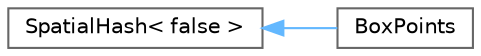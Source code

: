 digraph "Graphical Class Hierarchy"
{
 // LATEX_PDF_SIZE
  bgcolor="transparent";
  edge [fontname=Helvetica,fontsize=10,labelfontname=Helvetica,labelfontsize=10];
  node [fontname=Helvetica,fontsize=10,shape=box,height=0.2,width=0.4];
  rankdir="LR";
  Node0 [id="Node000000",label="SpatialHash\< false \>",height=0.2,width=0.4,color="grey40", fillcolor="white", style="filled",URL="$classSpatialHash.html",tooltip=" "];
  Node0 -> Node1 [id="edge7_Node000000_Node000001",dir="back",color="steelblue1",style="solid",tooltip=" "];
  Node1 [id="Node000001",label="BoxPoints",height=0.2,width=0.4,color="grey40", fillcolor="white", style="filled",URL="$classBoxPoints.html",tooltip=" "];
}
